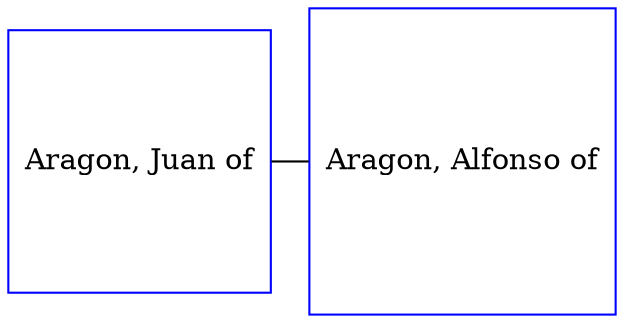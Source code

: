 digraph D {
    edge [dir=none];    node [shape=box];    "022075"   [label="Aragon, Juan of", shape=box, regular=1, color="blue"] ;
"022074"   [label="Aragon, Alfonso of", shape=box, regular=1, color="blue"] ;
{rank=same; 022075->022074};
}